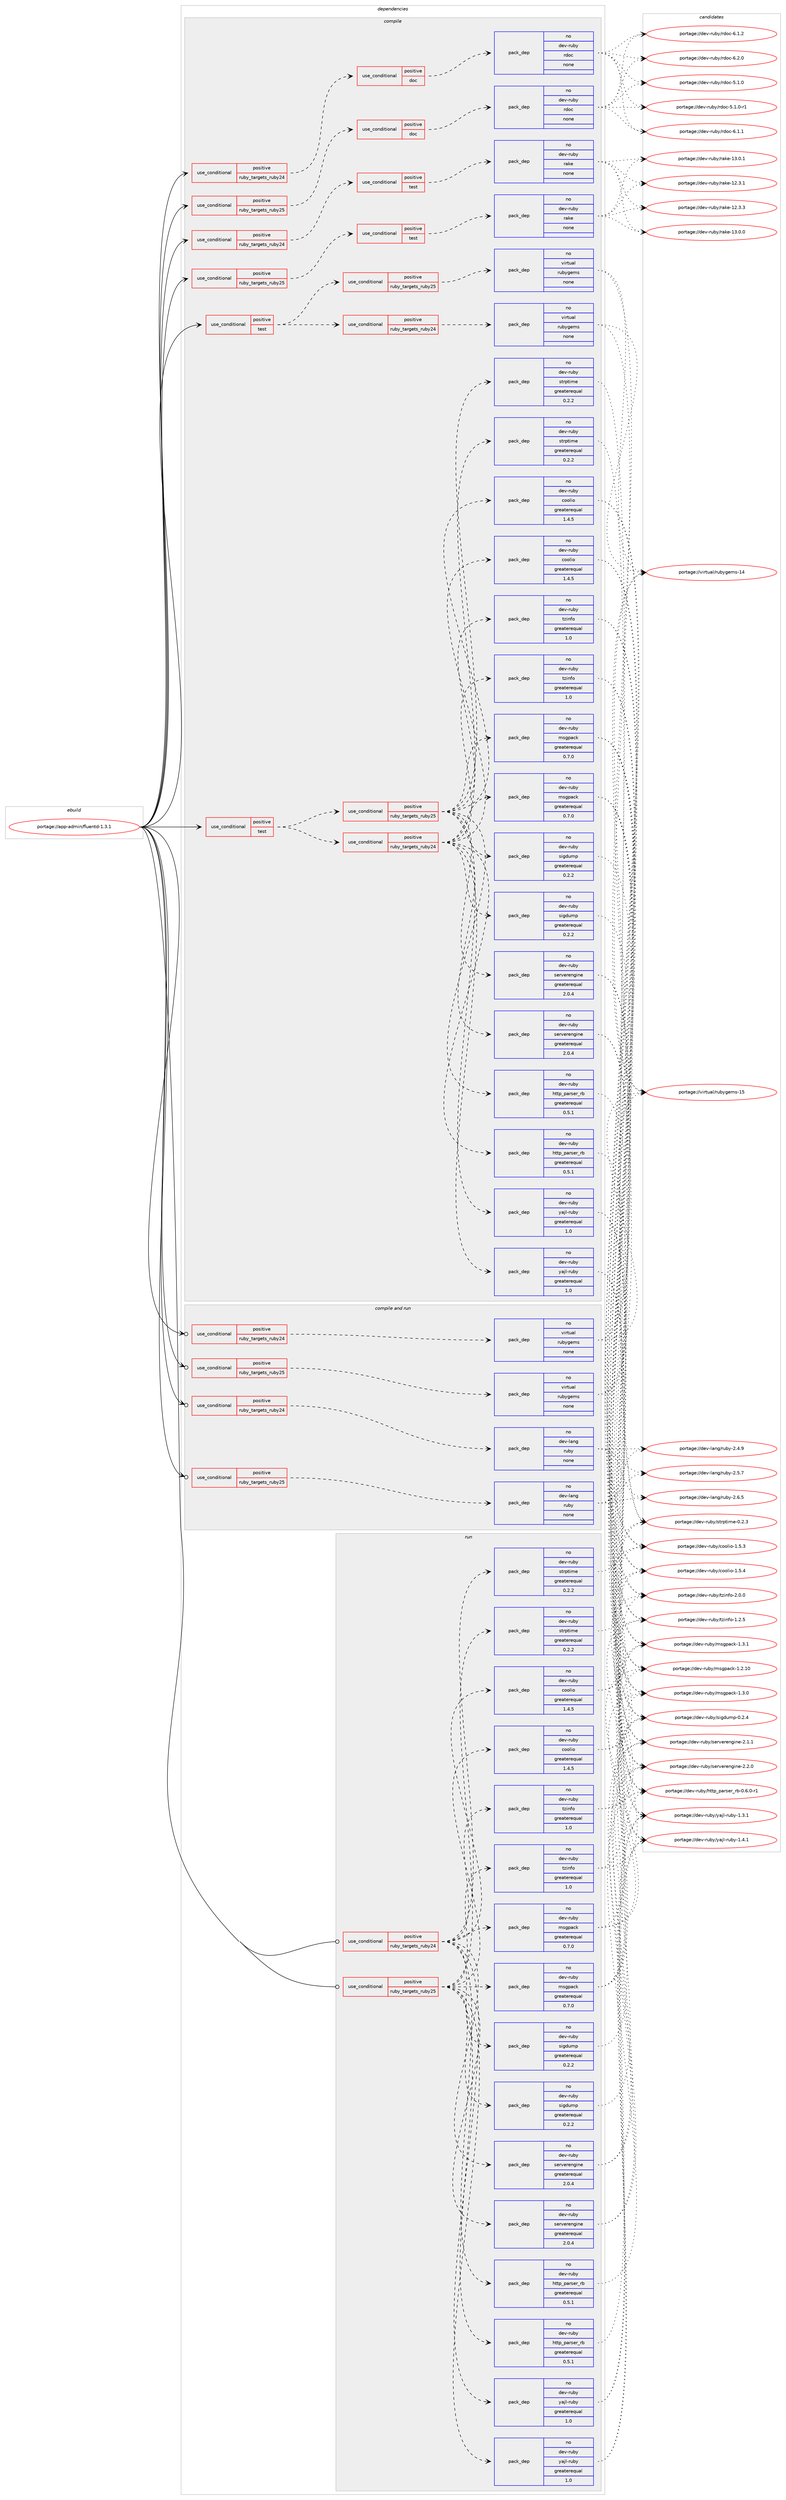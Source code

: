 digraph prolog {

# *************
# Graph options
# *************

newrank=true;
concentrate=true;
compound=true;
graph [rankdir=LR,fontname=Helvetica,fontsize=10,ranksep=1.5];#, ranksep=2.5, nodesep=0.2];
edge  [arrowhead=vee];
node  [fontname=Helvetica,fontsize=10];

# **********
# The ebuild
# **********

subgraph cluster_leftcol {
color=gray;
rank=same;
label=<<i>ebuild</i>>;
id [label="portage://app-admin/fluentd-1.3.1", color=red, width=4, href="../app-admin/fluentd-1.3.1.svg"];
}

# ****************
# The dependencies
# ****************

subgraph cluster_midcol {
color=gray;
label=<<i>dependencies</i>>;
subgraph cluster_compile {
fillcolor="#eeeeee";
style=filled;
label=<<i>compile</i>>;
subgraph cond419 {
dependency2122 [label=<<TABLE BORDER="0" CELLBORDER="1" CELLSPACING="0" CELLPADDING="4"><TR><TD ROWSPAN="3" CELLPADDING="10">use_conditional</TD></TR><TR><TD>positive</TD></TR><TR><TD>ruby_targets_ruby24</TD></TR></TABLE>>, shape=none, color=red];
subgraph cond420 {
dependency2123 [label=<<TABLE BORDER="0" CELLBORDER="1" CELLSPACING="0" CELLPADDING="4"><TR><TD ROWSPAN="3" CELLPADDING="10">use_conditional</TD></TR><TR><TD>positive</TD></TR><TR><TD>doc</TD></TR></TABLE>>, shape=none, color=red];
subgraph pack1658 {
dependency2124 [label=<<TABLE BORDER="0" CELLBORDER="1" CELLSPACING="0" CELLPADDING="4" WIDTH="220"><TR><TD ROWSPAN="6" CELLPADDING="30">pack_dep</TD></TR><TR><TD WIDTH="110">no</TD></TR><TR><TD>dev-ruby</TD></TR><TR><TD>rdoc</TD></TR><TR><TD>none</TD></TR><TR><TD></TD></TR></TABLE>>, shape=none, color=blue];
}
dependency2123:e -> dependency2124:w [weight=20,style="dashed",arrowhead="vee"];
}
dependency2122:e -> dependency2123:w [weight=20,style="dashed",arrowhead="vee"];
}
id:e -> dependency2122:w [weight=20,style="solid",arrowhead="vee"];
subgraph cond421 {
dependency2125 [label=<<TABLE BORDER="0" CELLBORDER="1" CELLSPACING="0" CELLPADDING="4"><TR><TD ROWSPAN="3" CELLPADDING="10">use_conditional</TD></TR><TR><TD>positive</TD></TR><TR><TD>ruby_targets_ruby24</TD></TR></TABLE>>, shape=none, color=red];
subgraph cond422 {
dependency2126 [label=<<TABLE BORDER="0" CELLBORDER="1" CELLSPACING="0" CELLPADDING="4"><TR><TD ROWSPAN="3" CELLPADDING="10">use_conditional</TD></TR><TR><TD>positive</TD></TR><TR><TD>test</TD></TR></TABLE>>, shape=none, color=red];
subgraph pack1659 {
dependency2127 [label=<<TABLE BORDER="0" CELLBORDER="1" CELLSPACING="0" CELLPADDING="4" WIDTH="220"><TR><TD ROWSPAN="6" CELLPADDING="30">pack_dep</TD></TR><TR><TD WIDTH="110">no</TD></TR><TR><TD>dev-ruby</TD></TR><TR><TD>rake</TD></TR><TR><TD>none</TD></TR><TR><TD></TD></TR></TABLE>>, shape=none, color=blue];
}
dependency2126:e -> dependency2127:w [weight=20,style="dashed",arrowhead="vee"];
}
dependency2125:e -> dependency2126:w [weight=20,style="dashed",arrowhead="vee"];
}
id:e -> dependency2125:w [weight=20,style="solid",arrowhead="vee"];
subgraph cond423 {
dependency2128 [label=<<TABLE BORDER="0" CELLBORDER="1" CELLSPACING="0" CELLPADDING="4"><TR><TD ROWSPAN="3" CELLPADDING="10">use_conditional</TD></TR><TR><TD>positive</TD></TR><TR><TD>ruby_targets_ruby25</TD></TR></TABLE>>, shape=none, color=red];
subgraph cond424 {
dependency2129 [label=<<TABLE BORDER="0" CELLBORDER="1" CELLSPACING="0" CELLPADDING="4"><TR><TD ROWSPAN="3" CELLPADDING="10">use_conditional</TD></TR><TR><TD>positive</TD></TR><TR><TD>doc</TD></TR></TABLE>>, shape=none, color=red];
subgraph pack1660 {
dependency2130 [label=<<TABLE BORDER="0" CELLBORDER="1" CELLSPACING="0" CELLPADDING="4" WIDTH="220"><TR><TD ROWSPAN="6" CELLPADDING="30">pack_dep</TD></TR><TR><TD WIDTH="110">no</TD></TR><TR><TD>dev-ruby</TD></TR><TR><TD>rdoc</TD></TR><TR><TD>none</TD></TR><TR><TD></TD></TR></TABLE>>, shape=none, color=blue];
}
dependency2129:e -> dependency2130:w [weight=20,style="dashed",arrowhead="vee"];
}
dependency2128:e -> dependency2129:w [weight=20,style="dashed",arrowhead="vee"];
}
id:e -> dependency2128:w [weight=20,style="solid",arrowhead="vee"];
subgraph cond425 {
dependency2131 [label=<<TABLE BORDER="0" CELLBORDER="1" CELLSPACING="0" CELLPADDING="4"><TR><TD ROWSPAN="3" CELLPADDING="10">use_conditional</TD></TR><TR><TD>positive</TD></TR><TR><TD>ruby_targets_ruby25</TD></TR></TABLE>>, shape=none, color=red];
subgraph cond426 {
dependency2132 [label=<<TABLE BORDER="0" CELLBORDER="1" CELLSPACING="0" CELLPADDING="4"><TR><TD ROWSPAN="3" CELLPADDING="10">use_conditional</TD></TR><TR><TD>positive</TD></TR><TR><TD>test</TD></TR></TABLE>>, shape=none, color=red];
subgraph pack1661 {
dependency2133 [label=<<TABLE BORDER="0" CELLBORDER="1" CELLSPACING="0" CELLPADDING="4" WIDTH="220"><TR><TD ROWSPAN="6" CELLPADDING="30">pack_dep</TD></TR><TR><TD WIDTH="110">no</TD></TR><TR><TD>dev-ruby</TD></TR><TR><TD>rake</TD></TR><TR><TD>none</TD></TR><TR><TD></TD></TR></TABLE>>, shape=none, color=blue];
}
dependency2132:e -> dependency2133:w [weight=20,style="dashed",arrowhead="vee"];
}
dependency2131:e -> dependency2132:w [weight=20,style="dashed",arrowhead="vee"];
}
id:e -> dependency2131:w [weight=20,style="solid",arrowhead="vee"];
subgraph cond427 {
dependency2134 [label=<<TABLE BORDER="0" CELLBORDER="1" CELLSPACING="0" CELLPADDING="4"><TR><TD ROWSPAN="3" CELLPADDING="10">use_conditional</TD></TR><TR><TD>positive</TD></TR><TR><TD>test</TD></TR></TABLE>>, shape=none, color=red];
subgraph cond428 {
dependency2135 [label=<<TABLE BORDER="0" CELLBORDER="1" CELLSPACING="0" CELLPADDING="4"><TR><TD ROWSPAN="3" CELLPADDING="10">use_conditional</TD></TR><TR><TD>positive</TD></TR><TR><TD>ruby_targets_ruby24</TD></TR></TABLE>>, shape=none, color=red];
subgraph pack1662 {
dependency2136 [label=<<TABLE BORDER="0" CELLBORDER="1" CELLSPACING="0" CELLPADDING="4" WIDTH="220"><TR><TD ROWSPAN="6" CELLPADDING="30">pack_dep</TD></TR><TR><TD WIDTH="110">no</TD></TR><TR><TD>dev-ruby</TD></TR><TR><TD>msgpack</TD></TR><TR><TD>greaterequal</TD></TR><TR><TD>0.7.0</TD></TR></TABLE>>, shape=none, color=blue];
}
dependency2135:e -> dependency2136:w [weight=20,style="dashed",arrowhead="vee"];
subgraph pack1663 {
dependency2137 [label=<<TABLE BORDER="0" CELLBORDER="1" CELLSPACING="0" CELLPADDING="4" WIDTH="220"><TR><TD ROWSPAN="6" CELLPADDING="30">pack_dep</TD></TR><TR><TD WIDTH="110">no</TD></TR><TR><TD>dev-ruby</TD></TR><TR><TD>yajl-ruby</TD></TR><TR><TD>greaterequal</TD></TR><TR><TD>1.0</TD></TR></TABLE>>, shape=none, color=blue];
}
dependency2135:e -> dependency2137:w [weight=20,style="dashed",arrowhead="vee"];
subgraph pack1664 {
dependency2138 [label=<<TABLE BORDER="0" CELLBORDER="1" CELLSPACING="0" CELLPADDING="4" WIDTH="220"><TR><TD ROWSPAN="6" CELLPADDING="30">pack_dep</TD></TR><TR><TD WIDTH="110">no</TD></TR><TR><TD>dev-ruby</TD></TR><TR><TD>coolio</TD></TR><TR><TD>greaterequal</TD></TR><TR><TD>1.4.5</TD></TR></TABLE>>, shape=none, color=blue];
}
dependency2135:e -> dependency2138:w [weight=20,style="dashed",arrowhead="vee"];
subgraph pack1665 {
dependency2139 [label=<<TABLE BORDER="0" CELLBORDER="1" CELLSPACING="0" CELLPADDING="4" WIDTH="220"><TR><TD ROWSPAN="6" CELLPADDING="30">pack_dep</TD></TR><TR><TD WIDTH="110">no</TD></TR><TR><TD>dev-ruby</TD></TR><TR><TD>serverengine</TD></TR><TR><TD>greaterequal</TD></TR><TR><TD>2.0.4</TD></TR></TABLE>>, shape=none, color=blue];
}
dependency2135:e -> dependency2139:w [weight=20,style="dashed",arrowhead="vee"];
subgraph pack1666 {
dependency2140 [label=<<TABLE BORDER="0" CELLBORDER="1" CELLSPACING="0" CELLPADDING="4" WIDTH="220"><TR><TD ROWSPAN="6" CELLPADDING="30">pack_dep</TD></TR><TR><TD WIDTH="110">no</TD></TR><TR><TD>dev-ruby</TD></TR><TR><TD>http_parser_rb</TD></TR><TR><TD>greaterequal</TD></TR><TR><TD>0.5.1</TD></TR></TABLE>>, shape=none, color=blue];
}
dependency2135:e -> dependency2140:w [weight=20,style="dashed",arrowhead="vee"];
subgraph pack1667 {
dependency2141 [label=<<TABLE BORDER="0" CELLBORDER="1" CELLSPACING="0" CELLPADDING="4" WIDTH="220"><TR><TD ROWSPAN="6" CELLPADDING="30">pack_dep</TD></TR><TR><TD WIDTH="110">no</TD></TR><TR><TD>dev-ruby</TD></TR><TR><TD>sigdump</TD></TR><TR><TD>greaterequal</TD></TR><TR><TD>0.2.2</TD></TR></TABLE>>, shape=none, color=blue];
}
dependency2135:e -> dependency2141:w [weight=20,style="dashed",arrowhead="vee"];
subgraph pack1668 {
dependency2142 [label=<<TABLE BORDER="0" CELLBORDER="1" CELLSPACING="0" CELLPADDING="4" WIDTH="220"><TR><TD ROWSPAN="6" CELLPADDING="30">pack_dep</TD></TR><TR><TD WIDTH="110">no</TD></TR><TR><TD>dev-ruby</TD></TR><TR><TD>tzinfo</TD></TR><TR><TD>greaterequal</TD></TR><TR><TD>1.0</TD></TR></TABLE>>, shape=none, color=blue];
}
dependency2135:e -> dependency2142:w [weight=20,style="dashed",arrowhead="vee"];
subgraph pack1669 {
dependency2143 [label=<<TABLE BORDER="0" CELLBORDER="1" CELLSPACING="0" CELLPADDING="4" WIDTH="220"><TR><TD ROWSPAN="6" CELLPADDING="30">pack_dep</TD></TR><TR><TD WIDTH="110">no</TD></TR><TR><TD>dev-ruby</TD></TR><TR><TD>strptime</TD></TR><TR><TD>greaterequal</TD></TR><TR><TD>0.2.2</TD></TR></TABLE>>, shape=none, color=blue];
}
dependency2135:e -> dependency2143:w [weight=20,style="dashed",arrowhead="vee"];
}
dependency2134:e -> dependency2135:w [weight=20,style="dashed",arrowhead="vee"];
subgraph cond429 {
dependency2144 [label=<<TABLE BORDER="0" CELLBORDER="1" CELLSPACING="0" CELLPADDING="4"><TR><TD ROWSPAN="3" CELLPADDING="10">use_conditional</TD></TR><TR><TD>positive</TD></TR><TR><TD>ruby_targets_ruby25</TD></TR></TABLE>>, shape=none, color=red];
subgraph pack1670 {
dependency2145 [label=<<TABLE BORDER="0" CELLBORDER="1" CELLSPACING="0" CELLPADDING="4" WIDTH="220"><TR><TD ROWSPAN="6" CELLPADDING="30">pack_dep</TD></TR><TR><TD WIDTH="110">no</TD></TR><TR><TD>dev-ruby</TD></TR><TR><TD>msgpack</TD></TR><TR><TD>greaterequal</TD></TR><TR><TD>0.7.0</TD></TR></TABLE>>, shape=none, color=blue];
}
dependency2144:e -> dependency2145:w [weight=20,style="dashed",arrowhead="vee"];
subgraph pack1671 {
dependency2146 [label=<<TABLE BORDER="0" CELLBORDER="1" CELLSPACING="0" CELLPADDING="4" WIDTH="220"><TR><TD ROWSPAN="6" CELLPADDING="30">pack_dep</TD></TR><TR><TD WIDTH="110">no</TD></TR><TR><TD>dev-ruby</TD></TR><TR><TD>yajl-ruby</TD></TR><TR><TD>greaterequal</TD></TR><TR><TD>1.0</TD></TR></TABLE>>, shape=none, color=blue];
}
dependency2144:e -> dependency2146:w [weight=20,style="dashed",arrowhead="vee"];
subgraph pack1672 {
dependency2147 [label=<<TABLE BORDER="0" CELLBORDER="1" CELLSPACING="0" CELLPADDING="4" WIDTH="220"><TR><TD ROWSPAN="6" CELLPADDING="30">pack_dep</TD></TR><TR><TD WIDTH="110">no</TD></TR><TR><TD>dev-ruby</TD></TR><TR><TD>coolio</TD></TR><TR><TD>greaterequal</TD></TR><TR><TD>1.4.5</TD></TR></TABLE>>, shape=none, color=blue];
}
dependency2144:e -> dependency2147:w [weight=20,style="dashed",arrowhead="vee"];
subgraph pack1673 {
dependency2148 [label=<<TABLE BORDER="0" CELLBORDER="1" CELLSPACING="0" CELLPADDING="4" WIDTH="220"><TR><TD ROWSPAN="6" CELLPADDING="30">pack_dep</TD></TR><TR><TD WIDTH="110">no</TD></TR><TR><TD>dev-ruby</TD></TR><TR><TD>serverengine</TD></TR><TR><TD>greaterequal</TD></TR><TR><TD>2.0.4</TD></TR></TABLE>>, shape=none, color=blue];
}
dependency2144:e -> dependency2148:w [weight=20,style="dashed",arrowhead="vee"];
subgraph pack1674 {
dependency2149 [label=<<TABLE BORDER="0" CELLBORDER="1" CELLSPACING="0" CELLPADDING="4" WIDTH="220"><TR><TD ROWSPAN="6" CELLPADDING="30">pack_dep</TD></TR><TR><TD WIDTH="110">no</TD></TR><TR><TD>dev-ruby</TD></TR><TR><TD>http_parser_rb</TD></TR><TR><TD>greaterequal</TD></TR><TR><TD>0.5.1</TD></TR></TABLE>>, shape=none, color=blue];
}
dependency2144:e -> dependency2149:w [weight=20,style="dashed",arrowhead="vee"];
subgraph pack1675 {
dependency2150 [label=<<TABLE BORDER="0" CELLBORDER="1" CELLSPACING="0" CELLPADDING="4" WIDTH="220"><TR><TD ROWSPAN="6" CELLPADDING="30">pack_dep</TD></TR><TR><TD WIDTH="110">no</TD></TR><TR><TD>dev-ruby</TD></TR><TR><TD>sigdump</TD></TR><TR><TD>greaterequal</TD></TR><TR><TD>0.2.2</TD></TR></TABLE>>, shape=none, color=blue];
}
dependency2144:e -> dependency2150:w [weight=20,style="dashed",arrowhead="vee"];
subgraph pack1676 {
dependency2151 [label=<<TABLE BORDER="0" CELLBORDER="1" CELLSPACING="0" CELLPADDING="4" WIDTH="220"><TR><TD ROWSPAN="6" CELLPADDING="30">pack_dep</TD></TR><TR><TD WIDTH="110">no</TD></TR><TR><TD>dev-ruby</TD></TR><TR><TD>tzinfo</TD></TR><TR><TD>greaterequal</TD></TR><TR><TD>1.0</TD></TR></TABLE>>, shape=none, color=blue];
}
dependency2144:e -> dependency2151:w [weight=20,style="dashed",arrowhead="vee"];
subgraph pack1677 {
dependency2152 [label=<<TABLE BORDER="0" CELLBORDER="1" CELLSPACING="0" CELLPADDING="4" WIDTH="220"><TR><TD ROWSPAN="6" CELLPADDING="30">pack_dep</TD></TR><TR><TD WIDTH="110">no</TD></TR><TR><TD>dev-ruby</TD></TR><TR><TD>strptime</TD></TR><TR><TD>greaterequal</TD></TR><TR><TD>0.2.2</TD></TR></TABLE>>, shape=none, color=blue];
}
dependency2144:e -> dependency2152:w [weight=20,style="dashed",arrowhead="vee"];
}
dependency2134:e -> dependency2144:w [weight=20,style="dashed",arrowhead="vee"];
}
id:e -> dependency2134:w [weight=20,style="solid",arrowhead="vee"];
subgraph cond430 {
dependency2153 [label=<<TABLE BORDER="0" CELLBORDER="1" CELLSPACING="0" CELLPADDING="4"><TR><TD ROWSPAN="3" CELLPADDING="10">use_conditional</TD></TR><TR><TD>positive</TD></TR><TR><TD>test</TD></TR></TABLE>>, shape=none, color=red];
subgraph cond431 {
dependency2154 [label=<<TABLE BORDER="0" CELLBORDER="1" CELLSPACING="0" CELLPADDING="4"><TR><TD ROWSPAN="3" CELLPADDING="10">use_conditional</TD></TR><TR><TD>positive</TD></TR><TR><TD>ruby_targets_ruby24</TD></TR></TABLE>>, shape=none, color=red];
subgraph pack1678 {
dependency2155 [label=<<TABLE BORDER="0" CELLBORDER="1" CELLSPACING="0" CELLPADDING="4" WIDTH="220"><TR><TD ROWSPAN="6" CELLPADDING="30">pack_dep</TD></TR><TR><TD WIDTH="110">no</TD></TR><TR><TD>virtual</TD></TR><TR><TD>rubygems</TD></TR><TR><TD>none</TD></TR><TR><TD></TD></TR></TABLE>>, shape=none, color=blue];
}
dependency2154:e -> dependency2155:w [weight=20,style="dashed",arrowhead="vee"];
}
dependency2153:e -> dependency2154:w [weight=20,style="dashed",arrowhead="vee"];
subgraph cond432 {
dependency2156 [label=<<TABLE BORDER="0" CELLBORDER="1" CELLSPACING="0" CELLPADDING="4"><TR><TD ROWSPAN="3" CELLPADDING="10">use_conditional</TD></TR><TR><TD>positive</TD></TR><TR><TD>ruby_targets_ruby25</TD></TR></TABLE>>, shape=none, color=red];
subgraph pack1679 {
dependency2157 [label=<<TABLE BORDER="0" CELLBORDER="1" CELLSPACING="0" CELLPADDING="4" WIDTH="220"><TR><TD ROWSPAN="6" CELLPADDING="30">pack_dep</TD></TR><TR><TD WIDTH="110">no</TD></TR><TR><TD>virtual</TD></TR><TR><TD>rubygems</TD></TR><TR><TD>none</TD></TR><TR><TD></TD></TR></TABLE>>, shape=none, color=blue];
}
dependency2156:e -> dependency2157:w [weight=20,style="dashed",arrowhead="vee"];
}
dependency2153:e -> dependency2156:w [weight=20,style="dashed",arrowhead="vee"];
}
id:e -> dependency2153:w [weight=20,style="solid",arrowhead="vee"];
}
subgraph cluster_compileandrun {
fillcolor="#eeeeee";
style=filled;
label=<<i>compile and run</i>>;
subgraph cond433 {
dependency2158 [label=<<TABLE BORDER="0" CELLBORDER="1" CELLSPACING="0" CELLPADDING="4"><TR><TD ROWSPAN="3" CELLPADDING="10">use_conditional</TD></TR><TR><TD>positive</TD></TR><TR><TD>ruby_targets_ruby24</TD></TR></TABLE>>, shape=none, color=red];
subgraph pack1680 {
dependency2159 [label=<<TABLE BORDER="0" CELLBORDER="1" CELLSPACING="0" CELLPADDING="4" WIDTH="220"><TR><TD ROWSPAN="6" CELLPADDING="30">pack_dep</TD></TR><TR><TD WIDTH="110">no</TD></TR><TR><TD>dev-lang</TD></TR><TR><TD>ruby</TD></TR><TR><TD>none</TD></TR><TR><TD></TD></TR></TABLE>>, shape=none, color=blue];
}
dependency2158:e -> dependency2159:w [weight=20,style="dashed",arrowhead="vee"];
}
id:e -> dependency2158:w [weight=20,style="solid",arrowhead="odotvee"];
subgraph cond434 {
dependency2160 [label=<<TABLE BORDER="0" CELLBORDER="1" CELLSPACING="0" CELLPADDING="4"><TR><TD ROWSPAN="3" CELLPADDING="10">use_conditional</TD></TR><TR><TD>positive</TD></TR><TR><TD>ruby_targets_ruby24</TD></TR></TABLE>>, shape=none, color=red];
subgraph pack1681 {
dependency2161 [label=<<TABLE BORDER="0" CELLBORDER="1" CELLSPACING="0" CELLPADDING="4" WIDTH="220"><TR><TD ROWSPAN="6" CELLPADDING="30">pack_dep</TD></TR><TR><TD WIDTH="110">no</TD></TR><TR><TD>virtual</TD></TR><TR><TD>rubygems</TD></TR><TR><TD>none</TD></TR><TR><TD></TD></TR></TABLE>>, shape=none, color=blue];
}
dependency2160:e -> dependency2161:w [weight=20,style="dashed",arrowhead="vee"];
}
id:e -> dependency2160:w [weight=20,style="solid",arrowhead="odotvee"];
subgraph cond435 {
dependency2162 [label=<<TABLE BORDER="0" CELLBORDER="1" CELLSPACING="0" CELLPADDING="4"><TR><TD ROWSPAN="3" CELLPADDING="10">use_conditional</TD></TR><TR><TD>positive</TD></TR><TR><TD>ruby_targets_ruby25</TD></TR></TABLE>>, shape=none, color=red];
subgraph pack1682 {
dependency2163 [label=<<TABLE BORDER="0" CELLBORDER="1" CELLSPACING="0" CELLPADDING="4" WIDTH="220"><TR><TD ROWSPAN="6" CELLPADDING="30">pack_dep</TD></TR><TR><TD WIDTH="110">no</TD></TR><TR><TD>dev-lang</TD></TR><TR><TD>ruby</TD></TR><TR><TD>none</TD></TR><TR><TD></TD></TR></TABLE>>, shape=none, color=blue];
}
dependency2162:e -> dependency2163:w [weight=20,style="dashed",arrowhead="vee"];
}
id:e -> dependency2162:w [weight=20,style="solid",arrowhead="odotvee"];
subgraph cond436 {
dependency2164 [label=<<TABLE BORDER="0" CELLBORDER="1" CELLSPACING="0" CELLPADDING="4"><TR><TD ROWSPAN="3" CELLPADDING="10">use_conditional</TD></TR><TR><TD>positive</TD></TR><TR><TD>ruby_targets_ruby25</TD></TR></TABLE>>, shape=none, color=red];
subgraph pack1683 {
dependency2165 [label=<<TABLE BORDER="0" CELLBORDER="1" CELLSPACING="0" CELLPADDING="4" WIDTH="220"><TR><TD ROWSPAN="6" CELLPADDING="30">pack_dep</TD></TR><TR><TD WIDTH="110">no</TD></TR><TR><TD>virtual</TD></TR><TR><TD>rubygems</TD></TR><TR><TD>none</TD></TR><TR><TD></TD></TR></TABLE>>, shape=none, color=blue];
}
dependency2164:e -> dependency2165:w [weight=20,style="dashed",arrowhead="vee"];
}
id:e -> dependency2164:w [weight=20,style="solid",arrowhead="odotvee"];
}
subgraph cluster_run {
fillcolor="#eeeeee";
style=filled;
label=<<i>run</i>>;
subgraph cond437 {
dependency2166 [label=<<TABLE BORDER="0" CELLBORDER="1" CELLSPACING="0" CELLPADDING="4"><TR><TD ROWSPAN="3" CELLPADDING="10">use_conditional</TD></TR><TR><TD>positive</TD></TR><TR><TD>ruby_targets_ruby24</TD></TR></TABLE>>, shape=none, color=red];
subgraph pack1684 {
dependency2167 [label=<<TABLE BORDER="0" CELLBORDER="1" CELLSPACING="0" CELLPADDING="4" WIDTH="220"><TR><TD ROWSPAN="6" CELLPADDING="30">pack_dep</TD></TR><TR><TD WIDTH="110">no</TD></TR><TR><TD>dev-ruby</TD></TR><TR><TD>msgpack</TD></TR><TR><TD>greaterequal</TD></TR><TR><TD>0.7.0</TD></TR></TABLE>>, shape=none, color=blue];
}
dependency2166:e -> dependency2167:w [weight=20,style="dashed",arrowhead="vee"];
subgraph pack1685 {
dependency2168 [label=<<TABLE BORDER="0" CELLBORDER="1" CELLSPACING="0" CELLPADDING="4" WIDTH="220"><TR><TD ROWSPAN="6" CELLPADDING="30">pack_dep</TD></TR><TR><TD WIDTH="110">no</TD></TR><TR><TD>dev-ruby</TD></TR><TR><TD>yajl-ruby</TD></TR><TR><TD>greaterequal</TD></TR><TR><TD>1.0</TD></TR></TABLE>>, shape=none, color=blue];
}
dependency2166:e -> dependency2168:w [weight=20,style="dashed",arrowhead="vee"];
subgraph pack1686 {
dependency2169 [label=<<TABLE BORDER="0" CELLBORDER="1" CELLSPACING="0" CELLPADDING="4" WIDTH="220"><TR><TD ROWSPAN="6" CELLPADDING="30">pack_dep</TD></TR><TR><TD WIDTH="110">no</TD></TR><TR><TD>dev-ruby</TD></TR><TR><TD>coolio</TD></TR><TR><TD>greaterequal</TD></TR><TR><TD>1.4.5</TD></TR></TABLE>>, shape=none, color=blue];
}
dependency2166:e -> dependency2169:w [weight=20,style="dashed",arrowhead="vee"];
subgraph pack1687 {
dependency2170 [label=<<TABLE BORDER="0" CELLBORDER="1" CELLSPACING="0" CELLPADDING="4" WIDTH="220"><TR><TD ROWSPAN="6" CELLPADDING="30">pack_dep</TD></TR><TR><TD WIDTH="110">no</TD></TR><TR><TD>dev-ruby</TD></TR><TR><TD>serverengine</TD></TR><TR><TD>greaterequal</TD></TR><TR><TD>2.0.4</TD></TR></TABLE>>, shape=none, color=blue];
}
dependency2166:e -> dependency2170:w [weight=20,style="dashed",arrowhead="vee"];
subgraph pack1688 {
dependency2171 [label=<<TABLE BORDER="0" CELLBORDER="1" CELLSPACING="0" CELLPADDING="4" WIDTH="220"><TR><TD ROWSPAN="6" CELLPADDING="30">pack_dep</TD></TR><TR><TD WIDTH="110">no</TD></TR><TR><TD>dev-ruby</TD></TR><TR><TD>http_parser_rb</TD></TR><TR><TD>greaterequal</TD></TR><TR><TD>0.5.1</TD></TR></TABLE>>, shape=none, color=blue];
}
dependency2166:e -> dependency2171:w [weight=20,style="dashed",arrowhead="vee"];
subgraph pack1689 {
dependency2172 [label=<<TABLE BORDER="0" CELLBORDER="1" CELLSPACING="0" CELLPADDING="4" WIDTH="220"><TR><TD ROWSPAN="6" CELLPADDING="30">pack_dep</TD></TR><TR><TD WIDTH="110">no</TD></TR><TR><TD>dev-ruby</TD></TR><TR><TD>sigdump</TD></TR><TR><TD>greaterequal</TD></TR><TR><TD>0.2.2</TD></TR></TABLE>>, shape=none, color=blue];
}
dependency2166:e -> dependency2172:w [weight=20,style="dashed",arrowhead="vee"];
subgraph pack1690 {
dependency2173 [label=<<TABLE BORDER="0" CELLBORDER="1" CELLSPACING="0" CELLPADDING="4" WIDTH="220"><TR><TD ROWSPAN="6" CELLPADDING="30">pack_dep</TD></TR><TR><TD WIDTH="110">no</TD></TR><TR><TD>dev-ruby</TD></TR><TR><TD>tzinfo</TD></TR><TR><TD>greaterequal</TD></TR><TR><TD>1.0</TD></TR></TABLE>>, shape=none, color=blue];
}
dependency2166:e -> dependency2173:w [weight=20,style="dashed",arrowhead="vee"];
subgraph pack1691 {
dependency2174 [label=<<TABLE BORDER="0" CELLBORDER="1" CELLSPACING="0" CELLPADDING="4" WIDTH="220"><TR><TD ROWSPAN="6" CELLPADDING="30">pack_dep</TD></TR><TR><TD WIDTH="110">no</TD></TR><TR><TD>dev-ruby</TD></TR><TR><TD>strptime</TD></TR><TR><TD>greaterequal</TD></TR><TR><TD>0.2.2</TD></TR></TABLE>>, shape=none, color=blue];
}
dependency2166:e -> dependency2174:w [weight=20,style="dashed",arrowhead="vee"];
}
id:e -> dependency2166:w [weight=20,style="solid",arrowhead="odot"];
subgraph cond438 {
dependency2175 [label=<<TABLE BORDER="0" CELLBORDER="1" CELLSPACING="0" CELLPADDING="4"><TR><TD ROWSPAN="3" CELLPADDING="10">use_conditional</TD></TR><TR><TD>positive</TD></TR><TR><TD>ruby_targets_ruby25</TD></TR></TABLE>>, shape=none, color=red];
subgraph pack1692 {
dependency2176 [label=<<TABLE BORDER="0" CELLBORDER="1" CELLSPACING="0" CELLPADDING="4" WIDTH="220"><TR><TD ROWSPAN="6" CELLPADDING="30">pack_dep</TD></TR><TR><TD WIDTH="110">no</TD></TR><TR><TD>dev-ruby</TD></TR><TR><TD>msgpack</TD></TR><TR><TD>greaterequal</TD></TR><TR><TD>0.7.0</TD></TR></TABLE>>, shape=none, color=blue];
}
dependency2175:e -> dependency2176:w [weight=20,style="dashed",arrowhead="vee"];
subgraph pack1693 {
dependency2177 [label=<<TABLE BORDER="0" CELLBORDER="1" CELLSPACING="0" CELLPADDING="4" WIDTH="220"><TR><TD ROWSPAN="6" CELLPADDING="30">pack_dep</TD></TR><TR><TD WIDTH="110">no</TD></TR><TR><TD>dev-ruby</TD></TR><TR><TD>yajl-ruby</TD></TR><TR><TD>greaterequal</TD></TR><TR><TD>1.0</TD></TR></TABLE>>, shape=none, color=blue];
}
dependency2175:e -> dependency2177:w [weight=20,style="dashed",arrowhead="vee"];
subgraph pack1694 {
dependency2178 [label=<<TABLE BORDER="0" CELLBORDER="1" CELLSPACING="0" CELLPADDING="4" WIDTH="220"><TR><TD ROWSPAN="6" CELLPADDING="30">pack_dep</TD></TR><TR><TD WIDTH="110">no</TD></TR><TR><TD>dev-ruby</TD></TR><TR><TD>coolio</TD></TR><TR><TD>greaterequal</TD></TR><TR><TD>1.4.5</TD></TR></TABLE>>, shape=none, color=blue];
}
dependency2175:e -> dependency2178:w [weight=20,style="dashed",arrowhead="vee"];
subgraph pack1695 {
dependency2179 [label=<<TABLE BORDER="0" CELLBORDER="1" CELLSPACING="0" CELLPADDING="4" WIDTH="220"><TR><TD ROWSPAN="6" CELLPADDING="30">pack_dep</TD></TR><TR><TD WIDTH="110">no</TD></TR><TR><TD>dev-ruby</TD></TR><TR><TD>serverengine</TD></TR><TR><TD>greaterequal</TD></TR><TR><TD>2.0.4</TD></TR></TABLE>>, shape=none, color=blue];
}
dependency2175:e -> dependency2179:w [weight=20,style="dashed",arrowhead="vee"];
subgraph pack1696 {
dependency2180 [label=<<TABLE BORDER="0" CELLBORDER="1" CELLSPACING="0" CELLPADDING="4" WIDTH="220"><TR><TD ROWSPAN="6" CELLPADDING="30">pack_dep</TD></TR><TR><TD WIDTH="110">no</TD></TR><TR><TD>dev-ruby</TD></TR><TR><TD>http_parser_rb</TD></TR><TR><TD>greaterequal</TD></TR><TR><TD>0.5.1</TD></TR></TABLE>>, shape=none, color=blue];
}
dependency2175:e -> dependency2180:w [weight=20,style="dashed",arrowhead="vee"];
subgraph pack1697 {
dependency2181 [label=<<TABLE BORDER="0" CELLBORDER="1" CELLSPACING="0" CELLPADDING="4" WIDTH="220"><TR><TD ROWSPAN="6" CELLPADDING="30">pack_dep</TD></TR><TR><TD WIDTH="110">no</TD></TR><TR><TD>dev-ruby</TD></TR><TR><TD>sigdump</TD></TR><TR><TD>greaterequal</TD></TR><TR><TD>0.2.2</TD></TR></TABLE>>, shape=none, color=blue];
}
dependency2175:e -> dependency2181:w [weight=20,style="dashed",arrowhead="vee"];
subgraph pack1698 {
dependency2182 [label=<<TABLE BORDER="0" CELLBORDER="1" CELLSPACING="0" CELLPADDING="4" WIDTH="220"><TR><TD ROWSPAN="6" CELLPADDING="30">pack_dep</TD></TR><TR><TD WIDTH="110">no</TD></TR><TR><TD>dev-ruby</TD></TR><TR><TD>tzinfo</TD></TR><TR><TD>greaterequal</TD></TR><TR><TD>1.0</TD></TR></TABLE>>, shape=none, color=blue];
}
dependency2175:e -> dependency2182:w [weight=20,style="dashed",arrowhead="vee"];
subgraph pack1699 {
dependency2183 [label=<<TABLE BORDER="0" CELLBORDER="1" CELLSPACING="0" CELLPADDING="4" WIDTH="220"><TR><TD ROWSPAN="6" CELLPADDING="30">pack_dep</TD></TR><TR><TD WIDTH="110">no</TD></TR><TR><TD>dev-ruby</TD></TR><TR><TD>strptime</TD></TR><TR><TD>greaterequal</TD></TR><TR><TD>0.2.2</TD></TR></TABLE>>, shape=none, color=blue];
}
dependency2175:e -> dependency2183:w [weight=20,style="dashed",arrowhead="vee"];
}
id:e -> dependency2175:w [weight=20,style="solid",arrowhead="odot"];
}
}

# **************
# The candidates
# **************

subgraph cluster_choices {
rank=same;
color=gray;
label=<<i>candidates</i>>;

subgraph choice1658 {
color=black;
nodesep=1;
choiceportage10010111845114117981214711410011199455346494648 [label="portage://dev-ruby/rdoc-5.1.0", color=red, width=4,href="../dev-ruby/rdoc-5.1.0.svg"];
choiceportage100101118451141179812147114100111994553464946484511449 [label="portage://dev-ruby/rdoc-5.1.0-r1", color=red, width=4,href="../dev-ruby/rdoc-5.1.0-r1.svg"];
choiceportage10010111845114117981214711410011199455446494649 [label="portage://dev-ruby/rdoc-6.1.1", color=red, width=4,href="../dev-ruby/rdoc-6.1.1.svg"];
choiceportage10010111845114117981214711410011199455446494650 [label="portage://dev-ruby/rdoc-6.1.2", color=red, width=4,href="../dev-ruby/rdoc-6.1.2.svg"];
choiceportage10010111845114117981214711410011199455446504648 [label="portage://dev-ruby/rdoc-6.2.0", color=red, width=4,href="../dev-ruby/rdoc-6.2.0.svg"];
dependency2124:e -> choiceportage10010111845114117981214711410011199455346494648:w [style=dotted,weight="100"];
dependency2124:e -> choiceportage100101118451141179812147114100111994553464946484511449:w [style=dotted,weight="100"];
dependency2124:e -> choiceportage10010111845114117981214711410011199455446494649:w [style=dotted,weight="100"];
dependency2124:e -> choiceportage10010111845114117981214711410011199455446494650:w [style=dotted,weight="100"];
dependency2124:e -> choiceportage10010111845114117981214711410011199455446504648:w [style=dotted,weight="100"];
}
subgraph choice1659 {
color=black;
nodesep=1;
choiceportage1001011184511411798121471149710710145495046514649 [label="portage://dev-ruby/rake-12.3.1", color=red, width=4,href="../dev-ruby/rake-12.3.1.svg"];
choiceportage1001011184511411798121471149710710145495046514651 [label="portage://dev-ruby/rake-12.3.3", color=red, width=4,href="../dev-ruby/rake-12.3.3.svg"];
choiceportage1001011184511411798121471149710710145495146484648 [label="portage://dev-ruby/rake-13.0.0", color=red, width=4,href="../dev-ruby/rake-13.0.0.svg"];
choiceportage1001011184511411798121471149710710145495146484649 [label="portage://dev-ruby/rake-13.0.1", color=red, width=4,href="../dev-ruby/rake-13.0.1.svg"];
dependency2127:e -> choiceportage1001011184511411798121471149710710145495046514649:w [style=dotted,weight="100"];
dependency2127:e -> choiceportage1001011184511411798121471149710710145495046514651:w [style=dotted,weight="100"];
dependency2127:e -> choiceportage1001011184511411798121471149710710145495146484648:w [style=dotted,weight="100"];
dependency2127:e -> choiceportage1001011184511411798121471149710710145495146484649:w [style=dotted,weight="100"];
}
subgraph choice1660 {
color=black;
nodesep=1;
choiceportage10010111845114117981214711410011199455346494648 [label="portage://dev-ruby/rdoc-5.1.0", color=red, width=4,href="../dev-ruby/rdoc-5.1.0.svg"];
choiceportage100101118451141179812147114100111994553464946484511449 [label="portage://dev-ruby/rdoc-5.1.0-r1", color=red, width=4,href="../dev-ruby/rdoc-5.1.0-r1.svg"];
choiceportage10010111845114117981214711410011199455446494649 [label="portage://dev-ruby/rdoc-6.1.1", color=red, width=4,href="../dev-ruby/rdoc-6.1.1.svg"];
choiceportage10010111845114117981214711410011199455446494650 [label="portage://dev-ruby/rdoc-6.1.2", color=red, width=4,href="../dev-ruby/rdoc-6.1.2.svg"];
choiceportage10010111845114117981214711410011199455446504648 [label="portage://dev-ruby/rdoc-6.2.0", color=red, width=4,href="../dev-ruby/rdoc-6.2.0.svg"];
dependency2130:e -> choiceportage10010111845114117981214711410011199455346494648:w [style=dotted,weight="100"];
dependency2130:e -> choiceportage100101118451141179812147114100111994553464946484511449:w [style=dotted,weight="100"];
dependency2130:e -> choiceportage10010111845114117981214711410011199455446494649:w [style=dotted,weight="100"];
dependency2130:e -> choiceportage10010111845114117981214711410011199455446494650:w [style=dotted,weight="100"];
dependency2130:e -> choiceportage10010111845114117981214711410011199455446504648:w [style=dotted,weight="100"];
}
subgraph choice1661 {
color=black;
nodesep=1;
choiceportage1001011184511411798121471149710710145495046514649 [label="portage://dev-ruby/rake-12.3.1", color=red, width=4,href="../dev-ruby/rake-12.3.1.svg"];
choiceportage1001011184511411798121471149710710145495046514651 [label="portage://dev-ruby/rake-12.3.3", color=red, width=4,href="../dev-ruby/rake-12.3.3.svg"];
choiceportage1001011184511411798121471149710710145495146484648 [label="portage://dev-ruby/rake-13.0.0", color=red, width=4,href="../dev-ruby/rake-13.0.0.svg"];
choiceportage1001011184511411798121471149710710145495146484649 [label="portage://dev-ruby/rake-13.0.1", color=red, width=4,href="../dev-ruby/rake-13.0.1.svg"];
dependency2133:e -> choiceportage1001011184511411798121471149710710145495046514649:w [style=dotted,weight="100"];
dependency2133:e -> choiceportage1001011184511411798121471149710710145495046514651:w [style=dotted,weight="100"];
dependency2133:e -> choiceportage1001011184511411798121471149710710145495146484648:w [style=dotted,weight="100"];
dependency2133:e -> choiceportage1001011184511411798121471149710710145495146484649:w [style=dotted,weight="100"];
}
subgraph choice1662 {
color=black;
nodesep=1;
choiceportage100101118451141179812147109115103112979910745494650464948 [label="portage://dev-ruby/msgpack-1.2.10", color=red, width=4,href="../dev-ruby/msgpack-1.2.10.svg"];
choiceportage1001011184511411798121471091151031129799107454946514648 [label="portage://dev-ruby/msgpack-1.3.0", color=red, width=4,href="../dev-ruby/msgpack-1.3.0.svg"];
choiceportage1001011184511411798121471091151031129799107454946514649 [label="portage://dev-ruby/msgpack-1.3.1", color=red, width=4,href="../dev-ruby/msgpack-1.3.1.svg"];
dependency2136:e -> choiceportage100101118451141179812147109115103112979910745494650464948:w [style=dotted,weight="100"];
dependency2136:e -> choiceportage1001011184511411798121471091151031129799107454946514648:w [style=dotted,weight="100"];
dependency2136:e -> choiceportage1001011184511411798121471091151031129799107454946514649:w [style=dotted,weight="100"];
}
subgraph choice1663 {
color=black;
nodesep=1;
choiceportage100101118451141179812147121971061084511411798121454946514649 [label="portage://dev-ruby/yajl-ruby-1.3.1", color=red, width=4,href="../dev-ruby/yajl-ruby-1.3.1.svg"];
choiceportage100101118451141179812147121971061084511411798121454946524649 [label="portage://dev-ruby/yajl-ruby-1.4.1", color=red, width=4,href="../dev-ruby/yajl-ruby-1.4.1.svg"];
dependency2137:e -> choiceportage100101118451141179812147121971061084511411798121454946514649:w [style=dotted,weight="100"];
dependency2137:e -> choiceportage100101118451141179812147121971061084511411798121454946524649:w [style=dotted,weight="100"];
}
subgraph choice1664 {
color=black;
nodesep=1;
choiceportage10010111845114117981214799111111108105111454946534651 [label="portage://dev-ruby/coolio-1.5.3", color=red, width=4,href="../dev-ruby/coolio-1.5.3.svg"];
choiceportage10010111845114117981214799111111108105111454946534652 [label="portage://dev-ruby/coolio-1.5.4", color=red, width=4,href="../dev-ruby/coolio-1.5.4.svg"];
dependency2138:e -> choiceportage10010111845114117981214799111111108105111454946534651:w [style=dotted,weight="100"];
dependency2138:e -> choiceportage10010111845114117981214799111111108105111454946534652:w [style=dotted,weight="100"];
}
subgraph choice1665 {
color=black;
nodesep=1;
choiceportage100101118451141179812147115101114118101114101110103105110101455046494649 [label="portage://dev-ruby/serverengine-2.1.1", color=red, width=4,href="../dev-ruby/serverengine-2.1.1.svg"];
choiceportage100101118451141179812147115101114118101114101110103105110101455046504648 [label="portage://dev-ruby/serverengine-2.2.0", color=red, width=4,href="../dev-ruby/serverengine-2.2.0.svg"];
dependency2139:e -> choiceportage100101118451141179812147115101114118101114101110103105110101455046494649:w [style=dotted,weight="100"];
dependency2139:e -> choiceportage100101118451141179812147115101114118101114101110103105110101455046504648:w [style=dotted,weight="100"];
}
subgraph choice1666 {
color=black;
nodesep=1;
choiceportage100101118451141179812147104116116112951129711411510111495114984548465446484511449 [label="portage://dev-ruby/http_parser_rb-0.6.0-r1", color=red, width=4,href="../dev-ruby/http_parser_rb-0.6.0-r1.svg"];
dependency2140:e -> choiceportage100101118451141179812147104116116112951129711411510111495114984548465446484511449:w [style=dotted,weight="100"];
}
subgraph choice1667 {
color=black;
nodesep=1;
choiceportage100101118451141179812147115105103100117109112454846504652 [label="portage://dev-ruby/sigdump-0.2.4", color=red, width=4,href="../dev-ruby/sigdump-0.2.4.svg"];
dependency2141:e -> choiceportage100101118451141179812147115105103100117109112454846504652:w [style=dotted,weight="100"];
}
subgraph choice1668 {
color=black;
nodesep=1;
choiceportage100101118451141179812147116122105110102111454946504653 [label="portage://dev-ruby/tzinfo-1.2.5", color=red, width=4,href="../dev-ruby/tzinfo-1.2.5.svg"];
choiceportage100101118451141179812147116122105110102111455046484648 [label="portage://dev-ruby/tzinfo-2.0.0", color=red, width=4,href="../dev-ruby/tzinfo-2.0.0.svg"];
dependency2142:e -> choiceportage100101118451141179812147116122105110102111454946504653:w [style=dotted,weight="100"];
dependency2142:e -> choiceportage100101118451141179812147116122105110102111455046484648:w [style=dotted,weight="100"];
}
subgraph choice1669 {
color=black;
nodesep=1;
choiceportage100101118451141179812147115116114112116105109101454846504651 [label="portage://dev-ruby/strptime-0.2.3", color=red, width=4,href="../dev-ruby/strptime-0.2.3.svg"];
dependency2143:e -> choiceportage100101118451141179812147115116114112116105109101454846504651:w [style=dotted,weight="100"];
}
subgraph choice1670 {
color=black;
nodesep=1;
choiceportage100101118451141179812147109115103112979910745494650464948 [label="portage://dev-ruby/msgpack-1.2.10", color=red, width=4,href="../dev-ruby/msgpack-1.2.10.svg"];
choiceportage1001011184511411798121471091151031129799107454946514648 [label="portage://dev-ruby/msgpack-1.3.0", color=red, width=4,href="../dev-ruby/msgpack-1.3.0.svg"];
choiceportage1001011184511411798121471091151031129799107454946514649 [label="portage://dev-ruby/msgpack-1.3.1", color=red, width=4,href="../dev-ruby/msgpack-1.3.1.svg"];
dependency2145:e -> choiceportage100101118451141179812147109115103112979910745494650464948:w [style=dotted,weight="100"];
dependency2145:e -> choiceportage1001011184511411798121471091151031129799107454946514648:w [style=dotted,weight="100"];
dependency2145:e -> choiceportage1001011184511411798121471091151031129799107454946514649:w [style=dotted,weight="100"];
}
subgraph choice1671 {
color=black;
nodesep=1;
choiceportage100101118451141179812147121971061084511411798121454946514649 [label="portage://dev-ruby/yajl-ruby-1.3.1", color=red, width=4,href="../dev-ruby/yajl-ruby-1.3.1.svg"];
choiceportage100101118451141179812147121971061084511411798121454946524649 [label="portage://dev-ruby/yajl-ruby-1.4.1", color=red, width=4,href="../dev-ruby/yajl-ruby-1.4.1.svg"];
dependency2146:e -> choiceportage100101118451141179812147121971061084511411798121454946514649:w [style=dotted,weight="100"];
dependency2146:e -> choiceportage100101118451141179812147121971061084511411798121454946524649:w [style=dotted,weight="100"];
}
subgraph choice1672 {
color=black;
nodesep=1;
choiceportage10010111845114117981214799111111108105111454946534651 [label="portage://dev-ruby/coolio-1.5.3", color=red, width=4,href="../dev-ruby/coolio-1.5.3.svg"];
choiceportage10010111845114117981214799111111108105111454946534652 [label="portage://dev-ruby/coolio-1.5.4", color=red, width=4,href="../dev-ruby/coolio-1.5.4.svg"];
dependency2147:e -> choiceportage10010111845114117981214799111111108105111454946534651:w [style=dotted,weight="100"];
dependency2147:e -> choiceportage10010111845114117981214799111111108105111454946534652:w [style=dotted,weight="100"];
}
subgraph choice1673 {
color=black;
nodesep=1;
choiceportage100101118451141179812147115101114118101114101110103105110101455046494649 [label="portage://dev-ruby/serverengine-2.1.1", color=red, width=4,href="../dev-ruby/serverengine-2.1.1.svg"];
choiceportage100101118451141179812147115101114118101114101110103105110101455046504648 [label="portage://dev-ruby/serverengine-2.2.0", color=red, width=4,href="../dev-ruby/serverengine-2.2.0.svg"];
dependency2148:e -> choiceportage100101118451141179812147115101114118101114101110103105110101455046494649:w [style=dotted,weight="100"];
dependency2148:e -> choiceportage100101118451141179812147115101114118101114101110103105110101455046504648:w [style=dotted,weight="100"];
}
subgraph choice1674 {
color=black;
nodesep=1;
choiceportage100101118451141179812147104116116112951129711411510111495114984548465446484511449 [label="portage://dev-ruby/http_parser_rb-0.6.0-r1", color=red, width=4,href="../dev-ruby/http_parser_rb-0.6.0-r1.svg"];
dependency2149:e -> choiceportage100101118451141179812147104116116112951129711411510111495114984548465446484511449:w [style=dotted,weight="100"];
}
subgraph choice1675 {
color=black;
nodesep=1;
choiceportage100101118451141179812147115105103100117109112454846504652 [label="portage://dev-ruby/sigdump-0.2.4", color=red, width=4,href="../dev-ruby/sigdump-0.2.4.svg"];
dependency2150:e -> choiceportage100101118451141179812147115105103100117109112454846504652:w [style=dotted,weight="100"];
}
subgraph choice1676 {
color=black;
nodesep=1;
choiceportage100101118451141179812147116122105110102111454946504653 [label="portage://dev-ruby/tzinfo-1.2.5", color=red, width=4,href="../dev-ruby/tzinfo-1.2.5.svg"];
choiceportage100101118451141179812147116122105110102111455046484648 [label="portage://dev-ruby/tzinfo-2.0.0", color=red, width=4,href="../dev-ruby/tzinfo-2.0.0.svg"];
dependency2151:e -> choiceportage100101118451141179812147116122105110102111454946504653:w [style=dotted,weight="100"];
dependency2151:e -> choiceportage100101118451141179812147116122105110102111455046484648:w [style=dotted,weight="100"];
}
subgraph choice1677 {
color=black;
nodesep=1;
choiceportage100101118451141179812147115116114112116105109101454846504651 [label="portage://dev-ruby/strptime-0.2.3", color=red, width=4,href="../dev-ruby/strptime-0.2.3.svg"];
dependency2152:e -> choiceportage100101118451141179812147115116114112116105109101454846504651:w [style=dotted,weight="100"];
}
subgraph choice1678 {
color=black;
nodesep=1;
choiceportage118105114116117971084711411798121103101109115454952 [label="portage://virtual/rubygems-14", color=red, width=4,href="../virtual/rubygems-14.svg"];
choiceportage118105114116117971084711411798121103101109115454953 [label="portage://virtual/rubygems-15", color=red, width=4,href="../virtual/rubygems-15.svg"];
dependency2155:e -> choiceportage118105114116117971084711411798121103101109115454952:w [style=dotted,weight="100"];
dependency2155:e -> choiceportage118105114116117971084711411798121103101109115454953:w [style=dotted,weight="100"];
}
subgraph choice1679 {
color=black;
nodesep=1;
choiceportage118105114116117971084711411798121103101109115454952 [label="portage://virtual/rubygems-14", color=red, width=4,href="../virtual/rubygems-14.svg"];
choiceportage118105114116117971084711411798121103101109115454953 [label="portage://virtual/rubygems-15", color=red, width=4,href="../virtual/rubygems-15.svg"];
dependency2157:e -> choiceportage118105114116117971084711411798121103101109115454952:w [style=dotted,weight="100"];
dependency2157:e -> choiceportage118105114116117971084711411798121103101109115454953:w [style=dotted,weight="100"];
}
subgraph choice1680 {
color=black;
nodesep=1;
choiceportage10010111845108971101034711411798121455046524657 [label="portage://dev-lang/ruby-2.4.9", color=red, width=4,href="../dev-lang/ruby-2.4.9.svg"];
choiceportage10010111845108971101034711411798121455046534655 [label="portage://dev-lang/ruby-2.5.7", color=red, width=4,href="../dev-lang/ruby-2.5.7.svg"];
choiceportage10010111845108971101034711411798121455046544653 [label="portage://dev-lang/ruby-2.6.5", color=red, width=4,href="../dev-lang/ruby-2.6.5.svg"];
dependency2159:e -> choiceportage10010111845108971101034711411798121455046524657:w [style=dotted,weight="100"];
dependency2159:e -> choiceportage10010111845108971101034711411798121455046534655:w [style=dotted,weight="100"];
dependency2159:e -> choiceportage10010111845108971101034711411798121455046544653:w [style=dotted,weight="100"];
}
subgraph choice1681 {
color=black;
nodesep=1;
choiceportage118105114116117971084711411798121103101109115454952 [label="portage://virtual/rubygems-14", color=red, width=4,href="../virtual/rubygems-14.svg"];
choiceportage118105114116117971084711411798121103101109115454953 [label="portage://virtual/rubygems-15", color=red, width=4,href="../virtual/rubygems-15.svg"];
dependency2161:e -> choiceportage118105114116117971084711411798121103101109115454952:w [style=dotted,weight="100"];
dependency2161:e -> choiceportage118105114116117971084711411798121103101109115454953:w [style=dotted,weight="100"];
}
subgraph choice1682 {
color=black;
nodesep=1;
choiceportage10010111845108971101034711411798121455046524657 [label="portage://dev-lang/ruby-2.4.9", color=red, width=4,href="../dev-lang/ruby-2.4.9.svg"];
choiceportage10010111845108971101034711411798121455046534655 [label="portage://dev-lang/ruby-2.5.7", color=red, width=4,href="../dev-lang/ruby-2.5.7.svg"];
choiceportage10010111845108971101034711411798121455046544653 [label="portage://dev-lang/ruby-2.6.5", color=red, width=4,href="../dev-lang/ruby-2.6.5.svg"];
dependency2163:e -> choiceportage10010111845108971101034711411798121455046524657:w [style=dotted,weight="100"];
dependency2163:e -> choiceportage10010111845108971101034711411798121455046534655:w [style=dotted,weight="100"];
dependency2163:e -> choiceportage10010111845108971101034711411798121455046544653:w [style=dotted,weight="100"];
}
subgraph choice1683 {
color=black;
nodesep=1;
choiceportage118105114116117971084711411798121103101109115454952 [label="portage://virtual/rubygems-14", color=red, width=4,href="../virtual/rubygems-14.svg"];
choiceportage118105114116117971084711411798121103101109115454953 [label="portage://virtual/rubygems-15", color=red, width=4,href="../virtual/rubygems-15.svg"];
dependency2165:e -> choiceportage118105114116117971084711411798121103101109115454952:w [style=dotted,weight="100"];
dependency2165:e -> choiceportage118105114116117971084711411798121103101109115454953:w [style=dotted,weight="100"];
}
subgraph choice1684 {
color=black;
nodesep=1;
choiceportage100101118451141179812147109115103112979910745494650464948 [label="portage://dev-ruby/msgpack-1.2.10", color=red, width=4,href="../dev-ruby/msgpack-1.2.10.svg"];
choiceportage1001011184511411798121471091151031129799107454946514648 [label="portage://dev-ruby/msgpack-1.3.0", color=red, width=4,href="../dev-ruby/msgpack-1.3.0.svg"];
choiceportage1001011184511411798121471091151031129799107454946514649 [label="portage://dev-ruby/msgpack-1.3.1", color=red, width=4,href="../dev-ruby/msgpack-1.3.1.svg"];
dependency2167:e -> choiceportage100101118451141179812147109115103112979910745494650464948:w [style=dotted,weight="100"];
dependency2167:e -> choiceportage1001011184511411798121471091151031129799107454946514648:w [style=dotted,weight="100"];
dependency2167:e -> choiceportage1001011184511411798121471091151031129799107454946514649:w [style=dotted,weight="100"];
}
subgraph choice1685 {
color=black;
nodesep=1;
choiceportage100101118451141179812147121971061084511411798121454946514649 [label="portage://dev-ruby/yajl-ruby-1.3.1", color=red, width=4,href="../dev-ruby/yajl-ruby-1.3.1.svg"];
choiceportage100101118451141179812147121971061084511411798121454946524649 [label="portage://dev-ruby/yajl-ruby-1.4.1", color=red, width=4,href="../dev-ruby/yajl-ruby-1.4.1.svg"];
dependency2168:e -> choiceportage100101118451141179812147121971061084511411798121454946514649:w [style=dotted,weight="100"];
dependency2168:e -> choiceportage100101118451141179812147121971061084511411798121454946524649:w [style=dotted,weight="100"];
}
subgraph choice1686 {
color=black;
nodesep=1;
choiceportage10010111845114117981214799111111108105111454946534651 [label="portage://dev-ruby/coolio-1.5.3", color=red, width=4,href="../dev-ruby/coolio-1.5.3.svg"];
choiceportage10010111845114117981214799111111108105111454946534652 [label="portage://dev-ruby/coolio-1.5.4", color=red, width=4,href="../dev-ruby/coolio-1.5.4.svg"];
dependency2169:e -> choiceportage10010111845114117981214799111111108105111454946534651:w [style=dotted,weight="100"];
dependency2169:e -> choiceportage10010111845114117981214799111111108105111454946534652:w [style=dotted,weight="100"];
}
subgraph choice1687 {
color=black;
nodesep=1;
choiceportage100101118451141179812147115101114118101114101110103105110101455046494649 [label="portage://dev-ruby/serverengine-2.1.1", color=red, width=4,href="../dev-ruby/serverengine-2.1.1.svg"];
choiceportage100101118451141179812147115101114118101114101110103105110101455046504648 [label="portage://dev-ruby/serverengine-2.2.0", color=red, width=4,href="../dev-ruby/serverengine-2.2.0.svg"];
dependency2170:e -> choiceportage100101118451141179812147115101114118101114101110103105110101455046494649:w [style=dotted,weight="100"];
dependency2170:e -> choiceportage100101118451141179812147115101114118101114101110103105110101455046504648:w [style=dotted,weight="100"];
}
subgraph choice1688 {
color=black;
nodesep=1;
choiceportage100101118451141179812147104116116112951129711411510111495114984548465446484511449 [label="portage://dev-ruby/http_parser_rb-0.6.0-r1", color=red, width=4,href="../dev-ruby/http_parser_rb-0.6.0-r1.svg"];
dependency2171:e -> choiceportage100101118451141179812147104116116112951129711411510111495114984548465446484511449:w [style=dotted,weight="100"];
}
subgraph choice1689 {
color=black;
nodesep=1;
choiceportage100101118451141179812147115105103100117109112454846504652 [label="portage://dev-ruby/sigdump-0.2.4", color=red, width=4,href="../dev-ruby/sigdump-0.2.4.svg"];
dependency2172:e -> choiceportage100101118451141179812147115105103100117109112454846504652:w [style=dotted,weight="100"];
}
subgraph choice1690 {
color=black;
nodesep=1;
choiceportage100101118451141179812147116122105110102111454946504653 [label="portage://dev-ruby/tzinfo-1.2.5", color=red, width=4,href="../dev-ruby/tzinfo-1.2.5.svg"];
choiceportage100101118451141179812147116122105110102111455046484648 [label="portage://dev-ruby/tzinfo-2.0.0", color=red, width=4,href="../dev-ruby/tzinfo-2.0.0.svg"];
dependency2173:e -> choiceportage100101118451141179812147116122105110102111454946504653:w [style=dotted,weight="100"];
dependency2173:e -> choiceportage100101118451141179812147116122105110102111455046484648:w [style=dotted,weight="100"];
}
subgraph choice1691 {
color=black;
nodesep=1;
choiceportage100101118451141179812147115116114112116105109101454846504651 [label="portage://dev-ruby/strptime-0.2.3", color=red, width=4,href="../dev-ruby/strptime-0.2.3.svg"];
dependency2174:e -> choiceportage100101118451141179812147115116114112116105109101454846504651:w [style=dotted,weight="100"];
}
subgraph choice1692 {
color=black;
nodesep=1;
choiceportage100101118451141179812147109115103112979910745494650464948 [label="portage://dev-ruby/msgpack-1.2.10", color=red, width=4,href="../dev-ruby/msgpack-1.2.10.svg"];
choiceportage1001011184511411798121471091151031129799107454946514648 [label="portage://dev-ruby/msgpack-1.3.0", color=red, width=4,href="../dev-ruby/msgpack-1.3.0.svg"];
choiceportage1001011184511411798121471091151031129799107454946514649 [label="portage://dev-ruby/msgpack-1.3.1", color=red, width=4,href="../dev-ruby/msgpack-1.3.1.svg"];
dependency2176:e -> choiceportage100101118451141179812147109115103112979910745494650464948:w [style=dotted,weight="100"];
dependency2176:e -> choiceportage1001011184511411798121471091151031129799107454946514648:w [style=dotted,weight="100"];
dependency2176:e -> choiceportage1001011184511411798121471091151031129799107454946514649:w [style=dotted,weight="100"];
}
subgraph choice1693 {
color=black;
nodesep=1;
choiceportage100101118451141179812147121971061084511411798121454946514649 [label="portage://dev-ruby/yajl-ruby-1.3.1", color=red, width=4,href="../dev-ruby/yajl-ruby-1.3.1.svg"];
choiceportage100101118451141179812147121971061084511411798121454946524649 [label="portage://dev-ruby/yajl-ruby-1.4.1", color=red, width=4,href="../dev-ruby/yajl-ruby-1.4.1.svg"];
dependency2177:e -> choiceportage100101118451141179812147121971061084511411798121454946514649:w [style=dotted,weight="100"];
dependency2177:e -> choiceportage100101118451141179812147121971061084511411798121454946524649:w [style=dotted,weight="100"];
}
subgraph choice1694 {
color=black;
nodesep=1;
choiceportage10010111845114117981214799111111108105111454946534651 [label="portage://dev-ruby/coolio-1.5.3", color=red, width=4,href="../dev-ruby/coolio-1.5.3.svg"];
choiceportage10010111845114117981214799111111108105111454946534652 [label="portage://dev-ruby/coolio-1.5.4", color=red, width=4,href="../dev-ruby/coolio-1.5.4.svg"];
dependency2178:e -> choiceportage10010111845114117981214799111111108105111454946534651:w [style=dotted,weight="100"];
dependency2178:e -> choiceportage10010111845114117981214799111111108105111454946534652:w [style=dotted,weight="100"];
}
subgraph choice1695 {
color=black;
nodesep=1;
choiceportage100101118451141179812147115101114118101114101110103105110101455046494649 [label="portage://dev-ruby/serverengine-2.1.1", color=red, width=4,href="../dev-ruby/serverengine-2.1.1.svg"];
choiceportage100101118451141179812147115101114118101114101110103105110101455046504648 [label="portage://dev-ruby/serverengine-2.2.0", color=red, width=4,href="../dev-ruby/serverengine-2.2.0.svg"];
dependency2179:e -> choiceportage100101118451141179812147115101114118101114101110103105110101455046494649:w [style=dotted,weight="100"];
dependency2179:e -> choiceportage100101118451141179812147115101114118101114101110103105110101455046504648:w [style=dotted,weight="100"];
}
subgraph choice1696 {
color=black;
nodesep=1;
choiceportage100101118451141179812147104116116112951129711411510111495114984548465446484511449 [label="portage://dev-ruby/http_parser_rb-0.6.0-r1", color=red, width=4,href="../dev-ruby/http_parser_rb-0.6.0-r1.svg"];
dependency2180:e -> choiceportage100101118451141179812147104116116112951129711411510111495114984548465446484511449:w [style=dotted,weight="100"];
}
subgraph choice1697 {
color=black;
nodesep=1;
choiceportage100101118451141179812147115105103100117109112454846504652 [label="portage://dev-ruby/sigdump-0.2.4", color=red, width=4,href="../dev-ruby/sigdump-0.2.4.svg"];
dependency2181:e -> choiceportage100101118451141179812147115105103100117109112454846504652:w [style=dotted,weight="100"];
}
subgraph choice1698 {
color=black;
nodesep=1;
choiceportage100101118451141179812147116122105110102111454946504653 [label="portage://dev-ruby/tzinfo-1.2.5", color=red, width=4,href="../dev-ruby/tzinfo-1.2.5.svg"];
choiceportage100101118451141179812147116122105110102111455046484648 [label="portage://dev-ruby/tzinfo-2.0.0", color=red, width=4,href="../dev-ruby/tzinfo-2.0.0.svg"];
dependency2182:e -> choiceportage100101118451141179812147116122105110102111454946504653:w [style=dotted,weight="100"];
dependency2182:e -> choiceportage100101118451141179812147116122105110102111455046484648:w [style=dotted,weight="100"];
}
subgraph choice1699 {
color=black;
nodesep=1;
choiceportage100101118451141179812147115116114112116105109101454846504651 [label="portage://dev-ruby/strptime-0.2.3", color=red, width=4,href="../dev-ruby/strptime-0.2.3.svg"];
dependency2183:e -> choiceportage100101118451141179812147115116114112116105109101454846504651:w [style=dotted,weight="100"];
}
}

}
